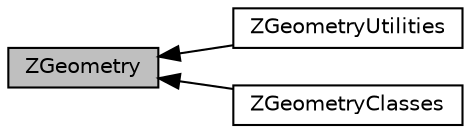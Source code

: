 digraph "ZGeometry"
{
  edge [fontname="Helvetica",fontsize="10",labelfontname="Helvetica",labelfontsize="10"];
  node [fontname="Helvetica",fontsize="10",shape=box];
  rankdir=LR;
  Node0 [label="ZGeometry",height=0.2,width=0.4,color="black", fillcolor="grey75", style="filled", fontcolor="black",tooltip="The geometry classes, modifier and utility methods of the library."];
  Node2 [label="ZGeometryUtilities",height=0.2,width=0.4,color="black", fillcolor="white", style="filled",URL="$group__z_geometry_utilities.html",tooltip="Collection of utility methods for graphs, meshes and fields."];
  Node1 [label="ZGeometryClasses",height=0.2,width=0.4,color="black", fillcolor="white", style="filled",URL="$group__z_geometry_classes.html",tooltip="The geometry classes of the library."];
  Node0->Node1 [shape=plaintext, dir="back", style="solid"];
  Node0->Node2 [shape=plaintext, dir="back", style="solid"];
}
